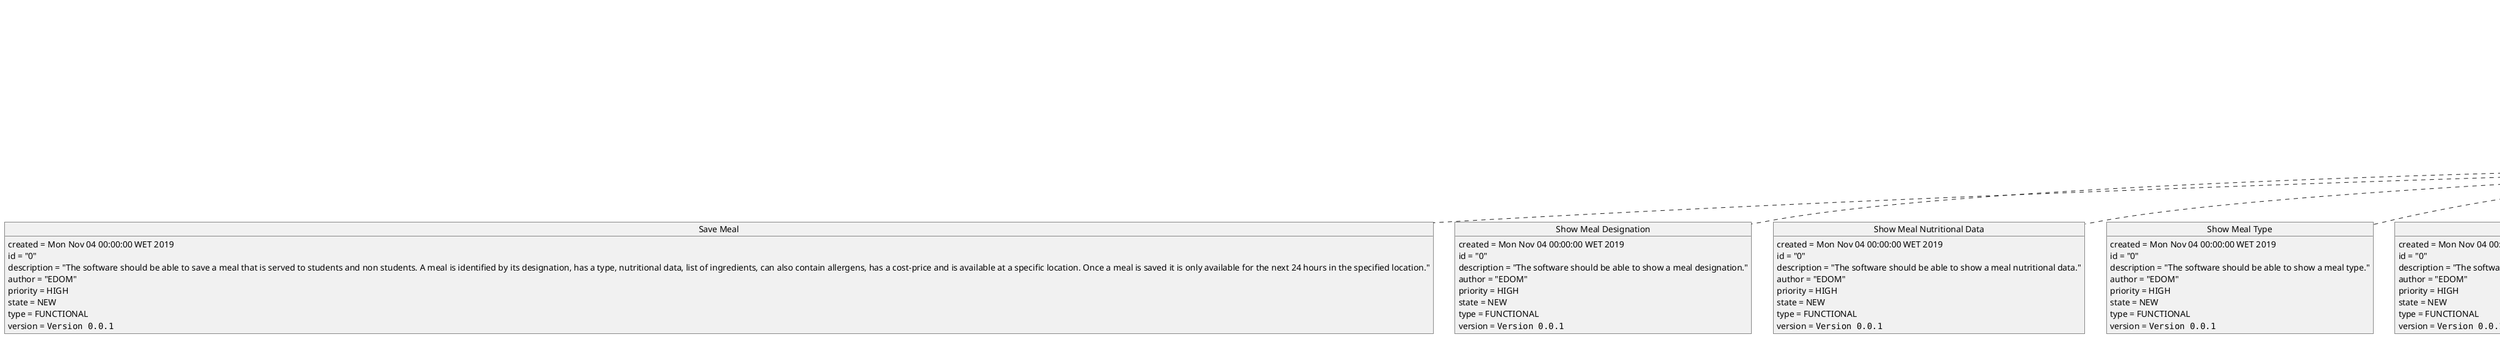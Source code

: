 @startuml
object "Gorgeous Food Application" as obj1438613449
object "Functional Requirements" as obj1219451789
obj1219451789 : description = "This group details GFA functional requirements."
obj1219451789 : id = "0"
object "Manage Meals" as obj_972481899
obj_972481899 : description = "Details functionalities regarding meals management."
obj_972481899 : id = "2"
object "Save Meal" as obj2128755846
obj2128755846 : created = Mon Nov 04 00:00:00 WET 2019
obj2128755846 : id = "0"
obj2128755846 : description = "The software should be able to save a meal that is served to students and non students. A meal is identified by its designation, has a type, nutritional data, list of ingredients, can also contain allergens, has a cost-price and is available at a specific location. Once a meal is saved it is only available for the next 24 hours in the specified location."
obj2128755846 : author = "EDOM"
obj2128755846 : priority = HIGH
obj2128755846 : state = NEW
obj2128755846 : type = FUNCTIONAL
obj2128755846 : version = ""Version 0.0.1""
object "Show Meal Designation" as obj1978592701
obj1978592701 : created = Mon Nov 04 00:00:00 WET 2019
obj1978592701 : id = "0"
obj1978592701 : description = "The software should be able to show a meal designation."
obj1978592701 : author = "EDOM"
obj1978592701 : priority = HIGH
obj1978592701 : state = NEW
obj1978592701 : type = FUNCTIONAL
obj1978592701 : version = ""Version 0.0.1""
object "Show Meal Nutritional Data" as obj_624913919
obj_624913919 : created = Mon Nov 04 00:00:00 WET 2019
obj_624913919 : id = "0"
obj_624913919 : description = "The software should be able to show a meal nutritional data."
obj_624913919 : author = "EDOM"
obj_624913919 : priority = HIGH
obj_624913919 : state = NEW
obj_624913919 : type = FUNCTIONAL
obj_624913919 : version = ""Version 0.0.1""
object "Show Meal Type" as obj_1887054796
obj_1887054796 : created = Mon Nov 04 00:00:00 WET 2019
obj_1887054796 : id = "0"
obj_1887054796 : description = "The software should be able to show a meal type."
obj_1887054796 : author = "EDOM"
obj_1887054796 : priority = HIGH
obj_1887054796 : state = NEW
obj_1887054796 : type = FUNCTIONAL
obj_1887054796 : version = ""Version 0.0.1""
object "Show Meal Location" as obj_1927293009
obj_1927293009 : created = Mon Nov 04 00:00:00 WET 2019
obj_1927293009 : id = "0"
obj_1927293009 : description = "The software should be able to show the location in which a meal is available."
obj_1927293009 : author = "EDOM"
obj_1927293009 : priority = HIGH
obj_1927293009 : state = NEW
obj_1927293009 : type = FUNCTIONAL
obj_1927293009 : version = ""Version 0.0.1""
object "Show Meal Price" as obj1626934159
obj1626934159 : created = Mon Nov 04 00:00:00 WET 2019
obj1626934159 : id = "0"
obj1626934159 : description = "The software should be able to show the price of a meal."
obj1626934159 : author = "EDOM"
obj1626934159 : priority = HIGH
obj1626934159 : state = NEW
obj1626934159 : type = FUNCTIONAL
obj1626934159 : version = ""Version 0.0.1""
object "List Meal Ingreditens" as obj_1498708459
obj_1498708459 : created = Mon Nov 04 00:00:00 WET 2019
obj_1498708459 : id = "0"
obj_1498708459 : description = "The software should be able to list the ingredients of a meal."
obj_1498708459 : author = "EDOM"
obj_1498708459 : priority = HIGH
obj_1498708459 : state = NEW
obj_1498708459 : type = FUNCTIONAL
obj_1498708459 : version = ""Version 0.0.1""
object "List Meal Allergens" as obj636494262
obj636494262 : created = Mon Nov 04 00:00:00 WET 2019
obj636494262 : id = "0"
obj636494262 : description = "The software should be able to list the allergens of a meal if existent."
obj636494262 : author = "EDOM"
obj636494262 : priority = HIGH
obj636494262 : state = NEW
obj636494262 : type = FUNCTIONAL
obj636494262 : version = ""Version 0.0.1""
object "Check Meal Availability" as obj239446368
obj239446368 : created = Mon Nov 04 00:00:00 WET 2019
obj239446368 : id = "0"
obj239446368 : description = "The software should be able to check if a meal is available. A meal is only available in a period of 24 hours and at a specific location."
obj239446368 : author = "EDOM"
obj239446368 : priority = HIGH
obj239446368 : state = NEW
obj239446368 : type = FUNCTIONAL
obj239446368 : version = ""Version 0.0.1""
object "Pay Meal" as obj1375491195
obj1375491195 : created = Mon Nov 04 00:00:00 WET 2019
obj1375491195 : id = "0"
obj1375491195 : description = "The software should be able handle a meal payment. The type of user that is paying for the meal should be recorded. It should not be possible to pay for an unavailable meal or a meal that is unavailable at the payment location."
obj1375491195 : author = "EDOM"
obj1375491195 : priority = HIGH
obj1375491195 : state = NEW
obj1375491195 : type = FUNCTIONAL
obj1375491195 : version = ""Version 0.0.1""
obj_972481899 .. obj2128755846
obj_972481899 .. obj1978592701
obj_972481899 .. obj_624913919
obj_972481899 .. obj_1887054796
obj_972481899 .. obj_1927293009
obj_972481899 .. obj1626934159
obj_972481899 .. obj_1498708459
obj_972481899 .. obj636494262
obj_972481899 .. obj239446368
obj_972481899 .. obj1375491195
object "Manage Unserved Meals" as obj_970433159
obj_970433159 : description = "Details functionalities regarding unserved meals management."
obj_970433159 : id = "3"
object "Save Unserved Meal" as obj727813202
obj727813202 : created = Mon Nov 04 00:00:00 WET 2019
obj727813202 : id = "0"
obj727813202 : description = "The software should be able to save an unserved meal that will be packaged in the latter. It is identified by an identification number, has a production and expiration date and a designation of the meal. An unserved meal also has a state, and once saved its state is set to frozen."
obj727813202 : author = "EDOM"
obj727813202 : priority = HIGH
obj727813202 : state = NEW
obj727813202 : type = FUNCTIONAL
obj727813202 : version = ""Version 0.0.1""
object "Show Unserved Meal Identification Number" as obj_13068947
obj_13068947 : created = Mon Nov 04 00:00:00 WET 2019
obj_13068947 : id = "0"
obj_13068947 : description = "The software should be able to show an unserved meal identification number."
obj_13068947 : author = "EDOM"
obj_13068947 : priority = HIGH
obj_13068947 : state = NEW
obj_13068947 : type = FUNCTIONAL
obj_13068947 : version = ""Version 0.0.1""
object "Show Unserved Meal Designation" as obj_427946359
obj_427946359 : created = Mon Nov 04 00:00:00 WET 2019
obj_427946359 : id = "0"
obj_427946359 : description = "The software should be able to show an unserved meal designation."
obj_427946359 : author = "EDOM"
obj_427946359 : priority = HIGH
obj_427946359 : state = NEW
obj_427946359 : type = FUNCTIONAL
obj_427946359 : version = ""Version 0.0.1""
object "Show Unserved Meal Production Date" as obj2040562791
obj2040562791 : created = Mon Nov 04 00:00:00 WET 2019
obj2040562791 : id = "0"
obj2040562791 : description = "The software should be able to show an unserved meal production date."
obj2040562791 : author = "EDOM"
obj2040562791 : priority = HIGH
obj2040562791 : state = NEW
obj2040562791 : type = FUNCTIONAL
obj2040562791 : version = ""Version 0.0.1""
object "Show Unserved Meal Expiration Date" as obj1444934705
obj1444934705 : created = Mon Nov 04 00:00:00 WET 2019
obj1444934705 : id = "0"
obj1444934705 : description = "The software should be able to show an unserved meal expiration date."
obj1444934705 : author = "EDOM"
obj1444934705 : priority = HIGH
obj1444934705 : state = NEW
obj1444934705 : type = FUNCTIONAL
obj1444934705 : version = ""Version 0.0.1""
object "Show Unserved Meal State" as obj_1331771229
obj_1331771229 : created = Mon Nov 04 00:00:00 WET 2019
obj_1331771229 : id = "0"
obj_1331771229 : description = "The software should be able to show an unserved meal state."
obj_1331771229 : author = "EDOM"
obj_1331771229 : priority = HIGH
obj_1331771229 : state = NEW
obj_1331771229 : type = FUNCTIONAL
obj_1331771229 : version = ""Version 0.0.1""
obj_970433159 .. obj727813202
obj_970433159 .. obj_13068947
obj_970433159 .. obj_427946359
obj_970433159 .. obj2040562791
obj_970433159 .. obj1444934705
obj_970433159 .. obj_1331771229
obj1219451789 .. obj_972481899
obj1219451789 .. obj_970433159
object "Quality Attributes" as obj_159083688
obj_159083688 : description = "This group details GFA quality attributes."
obj_159083688 : id = "1"
obj1438613449 .. obj1219451789
obj1438613449 .. obj_159083688

@enduml
